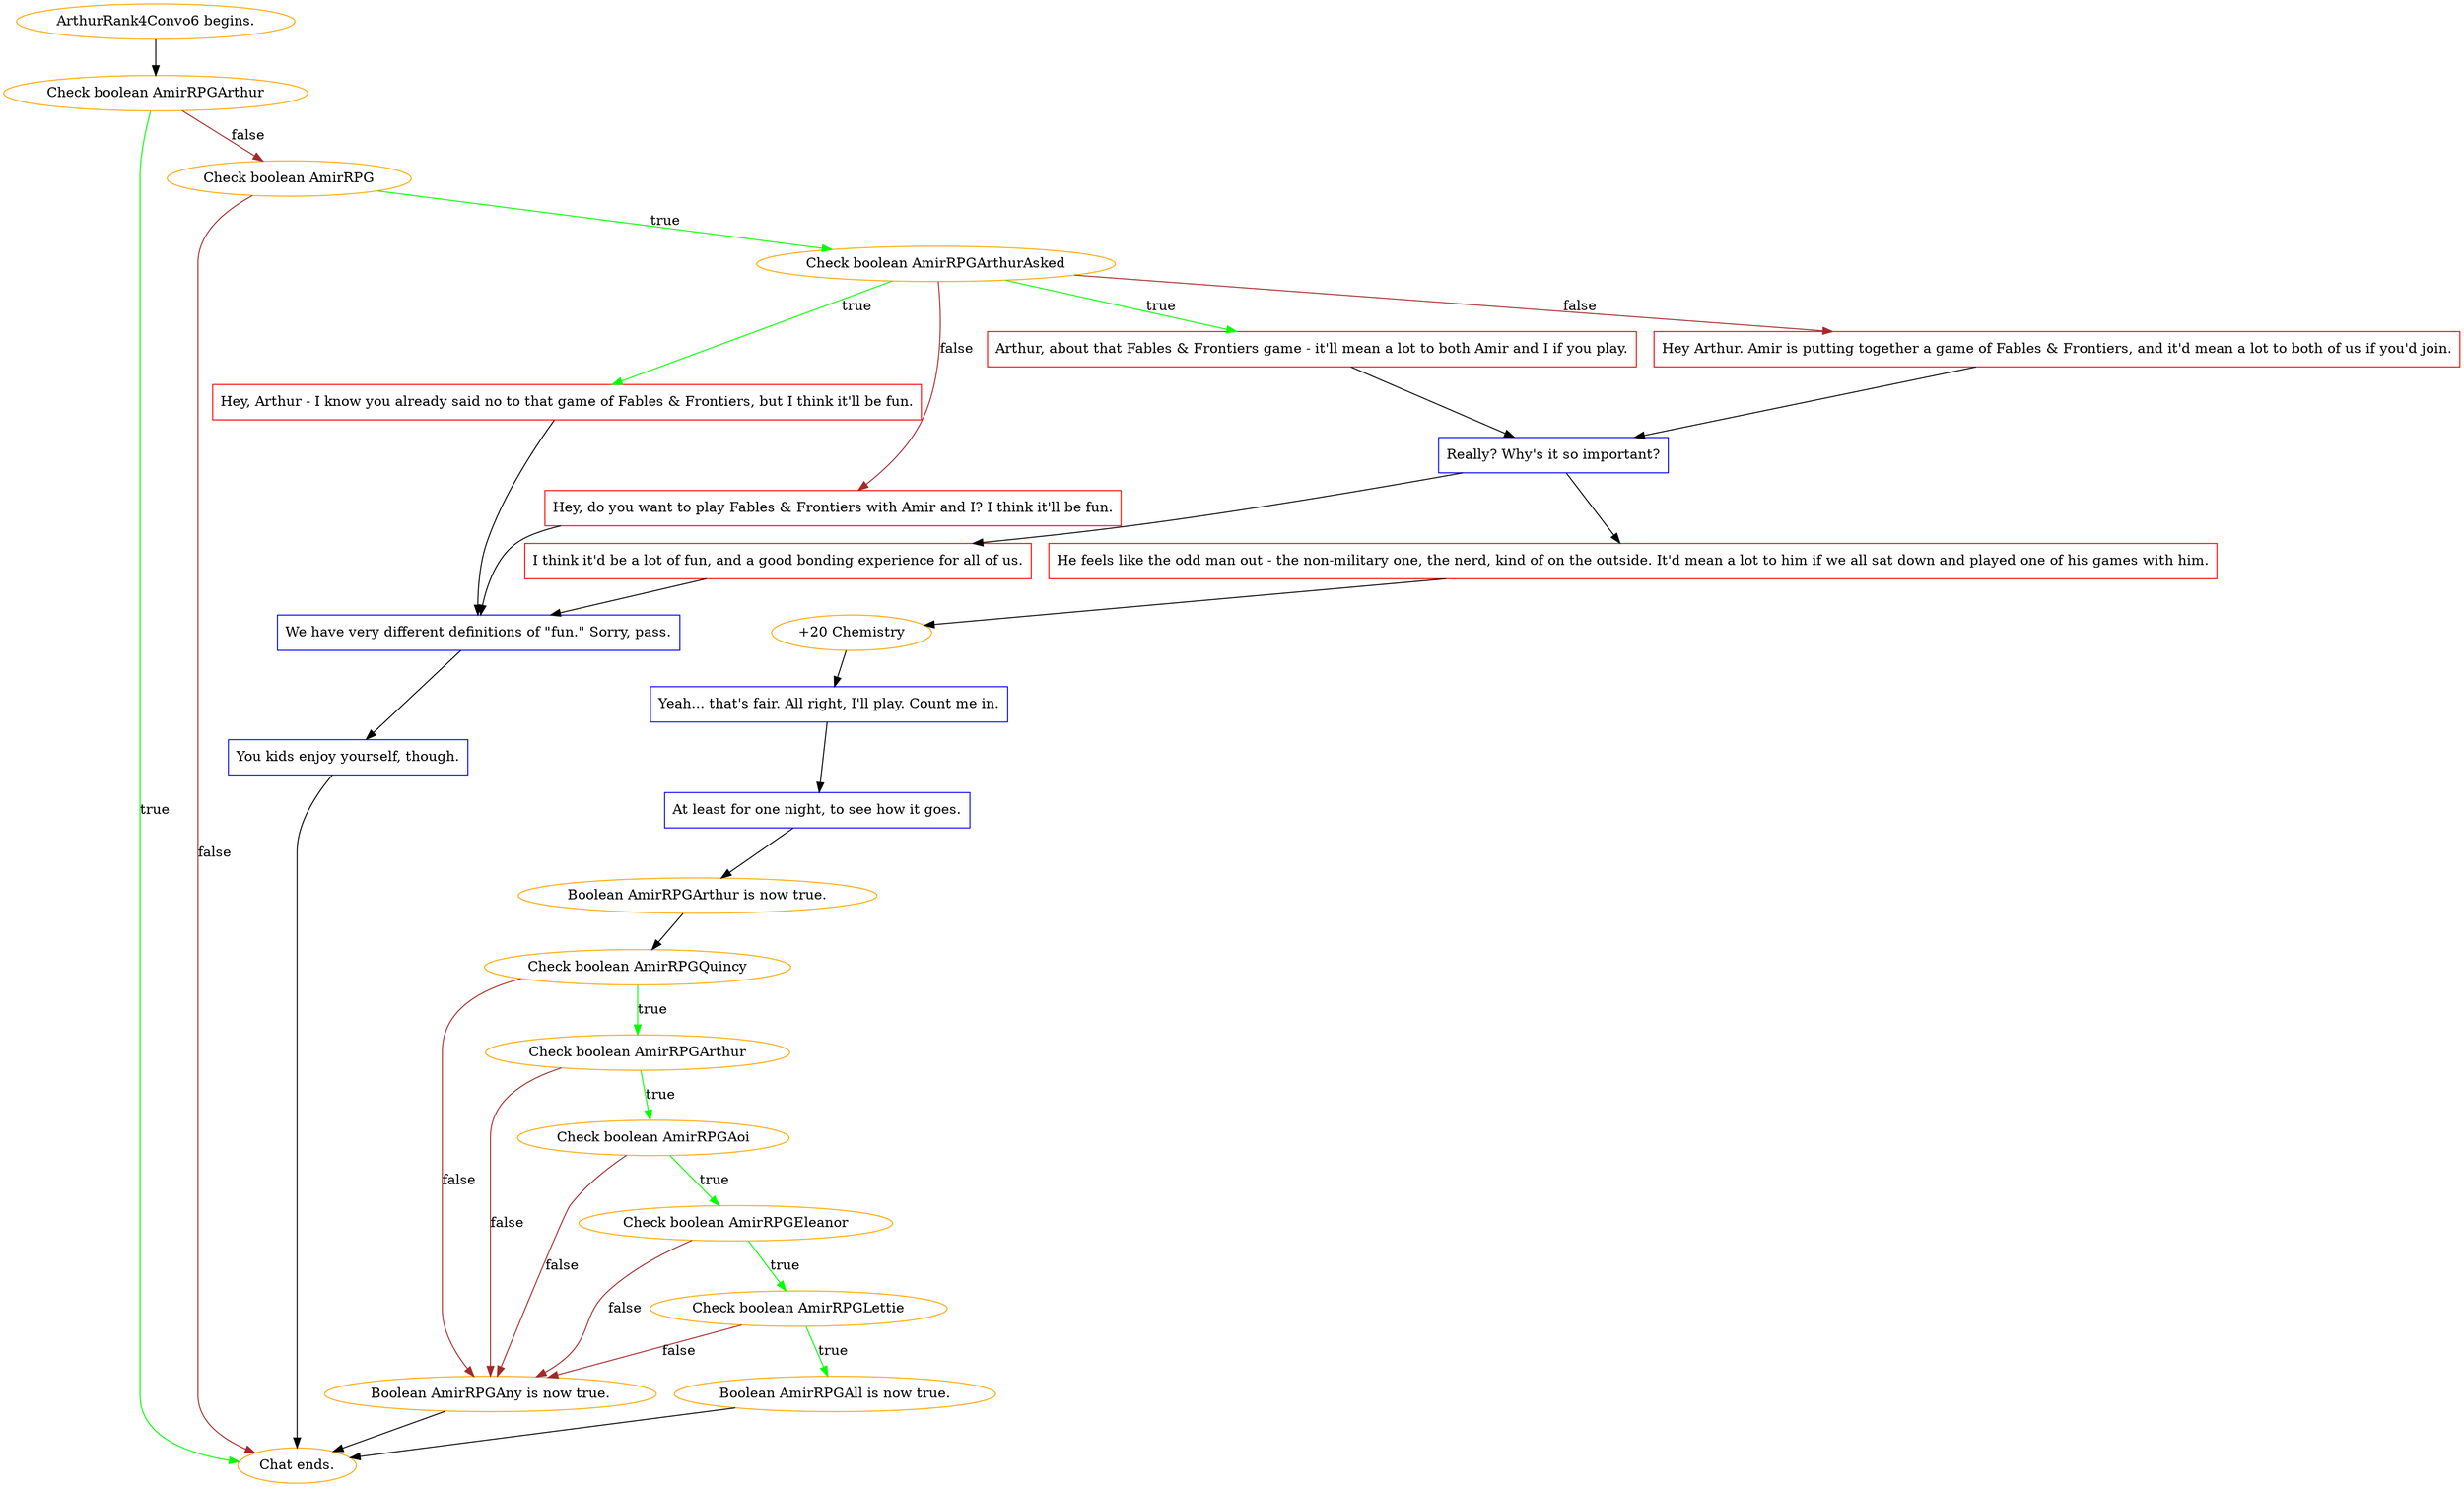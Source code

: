 digraph {
	"ArthurRank4Convo6 begins." [color=orange];
		"ArthurRank4Convo6 begins." -> 3228;
	3228 [label="Check boolean AmirRPGArthur",color=orange];
		3228 -> "Chat ends." [label=true,color=green];
		3228 -> 3226 [label=false,color=brown];
	"Chat ends." [color=orange];
	3226 [label="Check boolean AmirRPG",color=orange];
		3226 -> 3001 [label=true,color=green];
		3226 -> "Chat ends." [label=false,color=brown];
	3001 [label="Check boolean AmirRPGArthurAsked",color=orange];
		3001 -> 3003 [label=true,color=green];
		3001 -> 3004 [label=true,color=green];
		3001 -> 3005 [label=false,color=brown];
		3001 -> 3006 [label=false,color=brown];
	3003 [label="Arthur, about that Fables & Frontiers game - it'll mean a lot to both Amir and I if you play.",shape=box,color=red];
		3003 -> 3009;
	3004 [label="Hey, Arthur - I know you already said no to that game of Fables & Frontiers, but I think it'll be fun.",shape=box,color=red];
		3004 -> 3010;
	3005 [label="Hey, do you want to play Fables & Frontiers with Amir and I? I think it'll be fun.",shape=box,color=red];
		3005 -> 3010;
	3006 [label="Hey Arthur. Amir is putting together a game of Fables & Frontiers, and it'd mean a lot to both of us if you'd join.",shape=box,color=red];
		3006 -> 3009;
	3009 [label="Really? Why's it so important?",shape=box,color=blue];
		3009 -> 3007;
		3009 -> 3008;
	3010 [label="We have very different definitions of \"fun.\" Sorry, pass.",shape=box,color=blue];
		3010 -> 3012;
	3007 [label="I think it'd be a lot of fun, and a good bonding experience for all of us.",shape=box,color=red];
		3007 -> 3010;
	3008 [label="He feels like the odd man out - the non-military one, the nerd, kind of on the outside. It'd mean a lot to him if we all sat down and played one of his games with him.",shape=box,color=red];
		3008 -> 3017;
	3012 [label="You kids enjoy yourself, though.",shape=box,color=blue];
		3012 -> "Chat ends.";
	3017 [label="+20 Chemistry",color=orange];
		3017 -> 3011;
	3011 [label="Yeah... that's fair. All right, I'll play. Count me in.",shape=box,color=blue];
		3011 -> 3014;
	3014 [label="At least for one night, to see how it goes.",shape=box,color=blue];
		3014 -> "/EE/Types/Engine/SetBooleanDialogueNode:AmirRPGArthur:3024";
	"/EE/Types/Engine/SetBooleanDialogueNode:AmirRPGArthur:3024" [label="Boolean AmirRPGArthur is now true.",color=orange];
		"/EE/Types/Engine/SetBooleanDialogueNode:AmirRPGArthur:3024" -> 3024;
	3024 [label="Check boolean AmirRPGQuincy",color=orange];
		3024 -> 3023 [label=true,color=green];
		3024 -> "/EE/Types/Engine/SetBooleanDialogueNode:AmirRPGAny:Chat ends." [label=false,color=brown];
	3023 [label="Check boolean AmirRPGArthur",color=orange];
		3023 -> 3022 [label=true,color=green];
		3023 -> "/EE/Types/Engine/SetBooleanDialogueNode:AmirRPGAny:Chat ends." [label=false,color=brown];
	"/EE/Types/Engine/SetBooleanDialogueNode:AmirRPGAny:Chat ends." [label="Boolean AmirRPGAny is now true.",color=orange];
		"/EE/Types/Engine/SetBooleanDialogueNode:AmirRPGAny:Chat ends." -> "Chat ends.";
	3022 [label="Check boolean AmirRPGAoi",color=orange];
		3022 -> 3021 [label=true,color=green];
		3022 -> "/EE/Types/Engine/SetBooleanDialogueNode:AmirRPGAny:Chat ends." [label=false,color=brown];
	3021 [label="Check boolean AmirRPGEleanor",color=orange];
		3021 -> 3020 [label=true,color=green];
		3021 -> "/EE/Types/Engine/SetBooleanDialogueNode:AmirRPGAny:Chat ends." [label=false,color=brown];
	3020 [label="Check boolean AmirRPGLettie",color=orange];
		3020 -> "/EE/Types/Engine/SetBooleanDialogueNode:AmirRPGAll:Chat ends." [label=true,color=green];
		3020 -> "/EE/Types/Engine/SetBooleanDialogueNode:AmirRPGAny:Chat ends." [label=false,color=brown];
	"/EE/Types/Engine/SetBooleanDialogueNode:AmirRPGAll:Chat ends." [label="Boolean AmirRPGAll is now true.",color=orange];
		"/EE/Types/Engine/SetBooleanDialogueNode:AmirRPGAll:Chat ends." -> "Chat ends.";
}